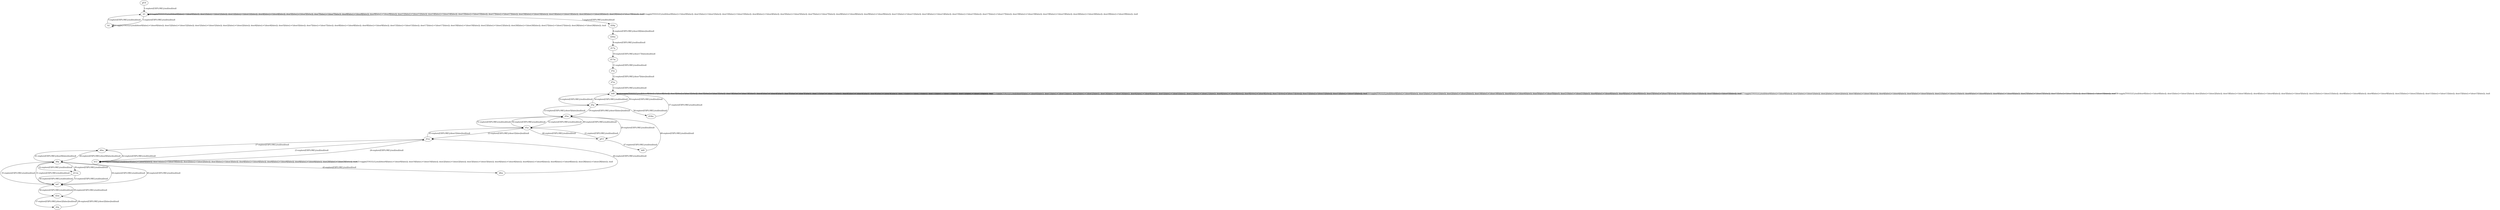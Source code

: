 # Total number of goals covered by this test: 5
# d2m --> b47
# b47 --> d2m
# b47 --> d0p
# d11m --> b47
# d0p --> d11m

digraph g {
"gf14" -> "b3" [label = "1-explore[EXPLORE];/null/null/null"];
"b3" -> "b3" [label = "2-toggle[TOGGLE];/null/door0[false]:=!(door0[false]); door1[false]:=!(door1[false]); door33[false]:=!(door33[false]); door4[false]:=!(door4[false]); door5[false]:=!(door5[false]); door7[false]:=!(door7[false]); door8[false]:=!(door8[false]); door9[false]:=!(door9[false]); door11[false]:=!(door11[false]); door14[false]:=!(door14[false]); door15[false]:=!(door15[false]); door17[false]:=!(door17[false]); door18[false]:=!(door18[false]); door19[false]:=!(door19[false]); door26[false]:=!(door26[false]); door29[false]:=!(door29[false]); /null"];
"b3" -> "b2" [label = "3-explore[EXPLORE];/null/null/null"];
"b2" -> "b2" [label = "4-toggle[TOGGLE];/null/door0[false]:=!(door0[false]); door32[false]:=!(door32[false]); door1[false]:=!(door1[false]); door2[false]:=!(door2[false]); door4[false]:=!(door4[false]); door5[false]:=!(door5[false]); door7[false]:=!(door7[false]); door8[false]:=!(door8[false]); door9[false]:=!(door9[false]); door15[false]:=!(door15[false]); door17[false]:=!(door17[false]); door18[false]:=!(door18[false]); door23[false]:=!(door23[false]); door26[false]:=!(door26[false]); door27[false]:=!(door27[false]); door28[false]:=!(door28[false]); /null"];
"b2" -> "b3" [label = "5-explore[EXPLORE];/null/null/null"];
"b3" -> "b3" [label = "6-toggle[TOGGLE];/null/door0[false]:=!(door0[false]); door1[false]:=!(door1[false]); door33[false]:=!(door33[false]); door4[false]:=!(door4[false]); door5[false]:=!(door5[false]); door7[false]:=!(door7[false]); door8[false]:=!(door8[false]); door9[false]:=!(door9[false]); door11[false]:=!(door11[false]); door14[false]:=!(door14[false]); door15[false]:=!(door15[false]); door17[false]:=!(door17[false]); door18[false]:=!(door18[false]); door19[false]:=!(door19[false]); door26[false]:=!(door26[false]); door29[false]:=!(door29[false]); /null"];
"b3" -> "d26p" [label = "7-explore[EXPLORE];/null/null/null"];
"d26p" -> "d26m" [label = "8-explore[EXPLORE];/door26[false]/null/null"];
"d26m" -> "d17p" [label = "9-explore[EXPLORE];/null/null/null"];
"d17p" -> "d17m" [label = "10-explore[EXPLORE];/door17[false]/null/null"];
"d17m" -> "d7p" [label = "11-explore[EXPLORE];/null/null/null"];
"d7p" -> "d7m" [label = "12-explore[EXPLORE];/door7[false]/null/null"];
"d7m" -> "b48" [label = "13-explore[EXPLORE];/null/null/null"];
"b48" -> "b48" [label = "14-toggle[TOGGLE];/null/door0[false]:=!(door0[false]); door1[false]:=!(door1[false]); door2[false]:=!(door2[false]); door18[false]:=!(door18[false]); door4[false]:=!(door4[false]); door5[false]:=!(door5[false]); door21[false]:=!(door21[false]); door8[false]:=!(door8[false]); door9[false]:=!(door9[false]); door25[false]:=!(door25[false]); door11[false]:=!(door11[false]); door15[false]:=!(door15[false]); /null"];
"b48" -> "b48" [label = "15-toggle[TOGGLE];/null/door0[false]:=!(door0[false]); door1[false]:=!(door1[false]); door2[false]:=!(door2[false]); door18[false]:=!(door18[false]); door4[false]:=!(door4[false]); door5[false]:=!(door5[false]); door21[false]:=!(door21[false]); door8[false]:=!(door8[false]); door9[false]:=!(door9[false]); door25[false]:=!(door25[false]); door11[false]:=!(door11[false]); door15[false]:=!(door15[false]); /null"];
"b48" -> "b48" [label = "16-toggle[TOGGLE];/null/door0[false]:=!(door0[false]); door1[false]:=!(door1[false]); door2[false]:=!(door2[false]); door18[false]:=!(door18[false]); door4[false]:=!(door4[false]); door5[false]:=!(door5[false]); door21[false]:=!(door21[false]); door8[false]:=!(door8[false]); door9[false]:=!(door9[false]); door25[false]:=!(door25[false]); door11[false]:=!(door11[false]); door15[false]:=!(door15[false]); /null"];
"b48" -> "b48" [label = "17-toggle[TOGGLE];/null/door0[false]:=!(door0[false]); door1[false]:=!(door1[false]); door2[false]:=!(door2[false]); door18[false]:=!(door18[false]); door4[false]:=!(door4[false]); door5[false]:=!(door5[false]); door21[false]:=!(door21[false]); door8[false]:=!(door8[false]); door9[false]:=!(door9[false]); door25[false]:=!(door25[false]); door11[false]:=!(door11[false]); door15[false]:=!(door15[false]); /null"];
"b48" -> "d5p" [label = "18-explore[EXPLORE];/null/null/null"];
"d5p" -> "d5m" [label = "19-explore[EXPLORE];/door5[false]/null/null"];
"d5m" -> "gf15" [label = "20-explore[EXPLORE];/null/null/null"];
"gf15" -> "d1p" [label = "21-explore[EXPLORE];/null/null/null"];
"d1p" -> "d1m" [label = "22-explore[EXPLORE];/door1[false]/null/null"];
"d1m" -> "b12" [label = "23-explore[EXPLORE];/null/null/null"];
"b12" -> "b12" [label = "24-toggle[TOGGLE];/null/door0[false]:=!(door0[false]); door16[false]:=!(door16[false]); door2[false]:=!(door2[false]); door3[false]:=!(door3[false]); door4[false]:=!(door4[false]); door6[false]:=!(door6[false]); door8[false]:=!(door8[false]); door28[false]:=!(door28[false]); /null"];
"b12" -> "b12" [label = "25-toggle[TOGGLE];/null/door0[false]:=!(door0[false]); door16[false]:=!(door16[false]); door2[false]:=!(door2[false]); door3[false]:=!(door3[false]); door4[false]:=!(door4[false]); door6[false]:=!(door6[false]); door8[false]:=!(door8[false]); door28[false]:=!(door28[false]); /null"];
"b12" -> "d1m" [label = "26-explore[EXPLORE];/null/null/null"];
"d1m" -> "d0m" [label = "27-explore[EXPLORE];/null/null/null"];
"d0m" -> "d0p" [label = "28-explore[EXPLORE];/door0[false]/null/null"];
"d0p" -> "d11m" [label = "29-explore[EXPLORE];/null/null/null"];
"d11m" -> "b47" [label = "30-explore[EXPLORE];/null/null/null"];
"b47" -> "d0p" [label = "31-explore[EXPLORE];/null/null/null"];
"d0p" -> "d11m" [label = "32-explore[EXPLORE];/null/null/null"];
"d11m" -> "b47" [label = "33-explore[EXPLORE];/null/null/null"];
"b47" -> "d0p" [label = "34-explore[EXPLORE];/null/null/null"];
"d0p" -> "b47" [label = "35-explore[EXPLORE];/null/null/null"];
"b47" -> "d2m" [label = "36-explore[EXPLORE];/null/null/null"];
"d2m" -> "d2p" [label = "37-explore[EXPLORE];/door2[false]/null/null"];
"d2p" -> "d2m" [label = "38-explore[EXPLORE];/door2[false]/null/null"];
"d2m" -> "b47" [label = "39-explore[EXPLORE];/null/null/null"];
"b47" -> "d0p" [label = "40-explore[EXPLORE];/null/null/null"];
"d0p" -> "d0m" [label = "41-explore[EXPLORE];/door0[false]/null/null"];
"d0m" -> "b12" [label = "42-explore[EXPLORE];/null/null/null"];
"b12" -> "d6m" [label = "43-explore[EXPLORE];/null/null/null"];
"d6m" -> "d1m" [label = "44-explore[EXPLORE];/null/null/null"];
"d1m" -> "d1p" [label = "45-explore[EXPLORE];/door1[false]/null/null"];
"d1p" -> "gf15" [label = "46-explore[EXPLORE];/null/null/null"];
"gf15" -> "b49" [label = "47-explore[EXPLORE];/null/null/null"];
"b49" -> "d5m" [label = "48-explore[EXPLORE];/null/null/null"];
"d5m" -> "d1p" [label = "49-explore[EXPLORE];/null/null/null"];
"d1p" -> "d5m" [label = "50-explore[EXPLORE];/null/null/null"];
"d5m" -> "d1p" [label = "51-explore[EXPLORE];/null/null/null"];
"d1p" -> "d5m" [label = "52-explore[EXPLORE];/null/null/null"];
"d5m" -> "d5p" [label = "53-explore[EXPLORE];/door5[false]/null/null"];
"d5p" -> "b48" [label = "54-explore[EXPLORE];/null/null/null"];
"b48" -> "d5p" [label = "55-explore[EXPLORE];/null/null/null"];
"d5p" -> "d18m" [label = "56-explore[EXPLORE];/null/null/null"];
"d18m" -> "b48" [label = "57-explore[EXPLORE];/null/null/null"];
"b48" -> "b48" [label = "58-toggle[TOGGLE];/null/door0[false]:=!(door0[false]); door1[false]:=!(door1[false]); door2[false]:=!(door2[false]); door18[false]:=!(door18[false]); door4[false]:=!(door4[false]); door5[false]:=!(door5[false]); door21[false]:=!(door21[false]); door8[false]:=!(door8[false]); door9[false]:=!(door9[false]); door25[false]:=!(door25[false]); door11[false]:=!(door11[false]); door15[false]:=!(door15[false]); /null"];
}